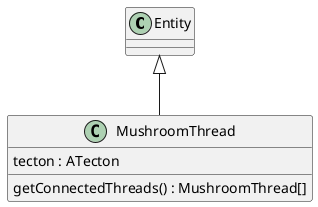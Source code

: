 @startuml mushroomThread

Entity <|-- MushroomThread
class MushroomThread{
    tecton : ATecton
    getConnectedThreads() : MushroomThread[] 
}
@enduml